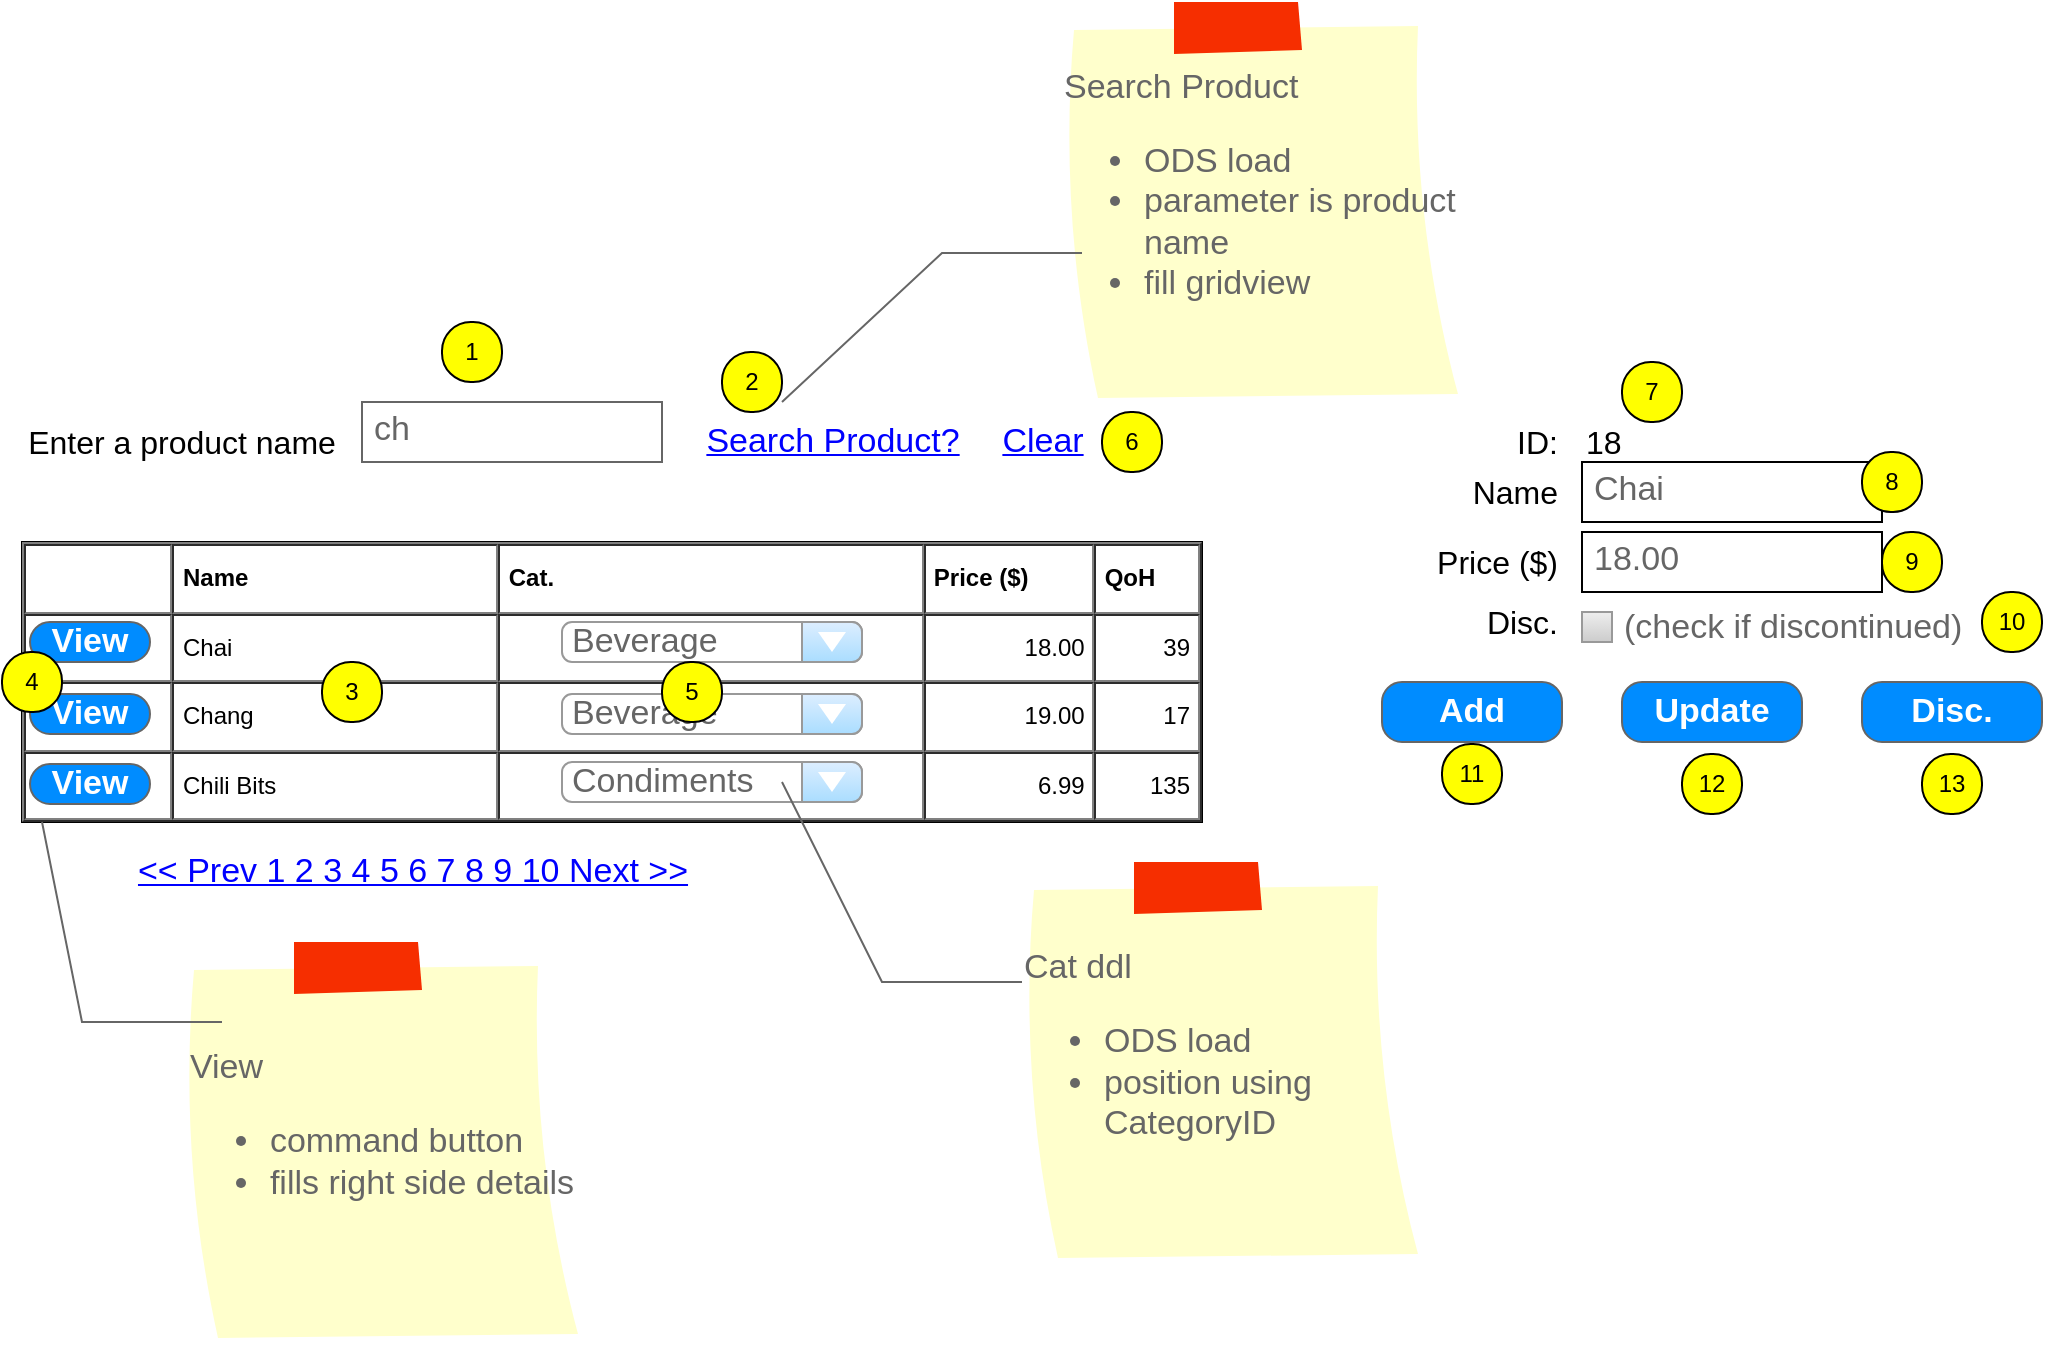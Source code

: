 <mxfile version="13.10.4" type="device"><diagram id="9nW2doq2HYHw28DDE34u" name="Page-1"><mxGraphModel dx="1296" dy="629" grid="1" gridSize="10" guides="1" tooltips="1" connect="1" arrows="1" fold="1" page="1" pageScale="1" pageWidth="1100" pageHeight="850" math="0" shadow="0"><root><mxCell id="0"/><mxCell id="1" parent="0"/><mxCell id="ayivSbijH1t3XrPKY3U2-1" value="&lt;font style=&quot;font-size: 16px&quot;&gt;Enter a product name&lt;/font&gt;" style="text;html=1;strokeColor=none;fillColor=none;align=center;verticalAlign=middle;whiteSpace=wrap;rounded=0;" vertex="1" parent="1"><mxGeometry x="20" y="240" width="160" height="20" as="geometry"/></mxCell><mxCell id="ayivSbijH1t3XrPKY3U2-3" value="ch" style="strokeWidth=1;shadow=0;dashed=0;align=center;html=1;shape=mxgraph.mockup.text.textBox;fontColor=#666666;align=left;fontSize=17;spacingLeft=4;spacingTop=-3;strokeColor=#666666;mainText=" vertex="1" parent="1"><mxGeometry x="190" y="230" width="150" height="30" as="geometry"/></mxCell><mxCell id="ayivSbijH1t3XrPKY3U2-4" value="Search Product?" style="shape=rectangle;strokeColor=none;fillColor=none;linkText=;fontSize=17;fontColor=#0000ff;fontStyle=4;html=1;align=center;" vertex="1" parent="1"><mxGeometry x="350" y="235" width="150" height="30" as="geometry"/></mxCell><mxCell id="ayivSbijH1t3XrPKY3U2-5" value="Clear" style="shape=rectangle;strokeColor=none;fillColor=none;linkText=;fontSize=17;fontColor=#0000ff;fontStyle=4;html=1;align=center;" vertex="1" parent="1"><mxGeometry x="500" y="235" width="60" height="30" as="geometry"/></mxCell><mxCell id="ayivSbijH1t3XrPKY3U2-6" value="&lt;font style=&quot;font-size: 16px&quot;&gt;ID:&lt;/font&gt;" style="text;html=1;strokeColor=none;fillColor=none;align=right;verticalAlign=middle;whiteSpace=wrap;rounded=0;" vertex="1" parent="1"><mxGeometry x="720" y="240" width="70" height="20" as="geometry"/></mxCell><mxCell id="ayivSbijH1t3XrPKY3U2-7" value="&lt;font style=&quot;font-size: 16px&quot;&gt;Name&lt;/font&gt;" style="text;html=1;strokeColor=none;fillColor=none;align=right;verticalAlign=middle;whiteSpace=wrap;rounded=0;" vertex="1" parent="1"><mxGeometry x="720" y="265" width="70" height="20" as="geometry"/></mxCell><mxCell id="ayivSbijH1t3XrPKY3U2-8" value="&lt;font style=&quot;font-size: 16px&quot;&gt;Price ($)&lt;/font&gt;&lt;span style=&quot;color: rgba(0 , 0 , 0 , 0) ; font-family: monospace ; font-size: 0px&quot;&gt;%3CmxGraphModel%3E%3Croot%3E%3CmxCell%20id%3D%220%22%2F%3E%3CmxCell%20id%3D%221%22%20parent%3D%220%22%2F%3E%3CmxCell%20id%3D%222%22%20value%3D%22%26lt%3Bfont%20style%3D%26quot%3Bfont-size%3A%2016px%26quot%3B%26gt%3BName%26lt%3B%2Ffont%26gt%3B%22%20style%3D%22text%3Bhtml%3D1%3BstrokeColor%3Dnone%3BfillColor%3Dnone%3Balign%3Dright%3BverticalAlign%3Dmiddle%3BwhiteSpace%3Dwrap%3Brounded%3D0%3B%22%20vertex%3D%221%22%20parent%3D%221%22%3E%3CmxGeometry%20x%3D%22560%22%20y%3D%2285%22%20width%3D%2270%22%20height%3D%2220%22%20as%3D%22geometry%22%2F%3E%3C%2FmxCell%3E%3C%2Froot%3E%3C%2FmxGraphModel%3E&lt;/span&gt;" style="text;html=1;strokeColor=none;fillColor=none;align=right;verticalAlign=middle;whiteSpace=wrap;rounded=0;" vertex="1" parent="1"><mxGeometry x="720" y="300" width="70" height="20" as="geometry"/></mxCell><mxCell id="ayivSbijH1t3XrPKY3U2-9" value="&lt;span style=&quot;font-size: 16px&quot;&gt;Disc.&lt;/span&gt;" style="text;html=1;strokeColor=none;fillColor=none;align=right;verticalAlign=middle;whiteSpace=wrap;rounded=0;" vertex="1" parent="1"><mxGeometry x="720" y="330" width="70" height="20" as="geometry"/></mxCell><mxCell id="ayivSbijH1t3XrPKY3U2-10" value="&lt;span style=&quot;font-size: 16px&quot;&gt;18&lt;/span&gt;" style="text;html=1;strokeColor=none;fillColor=none;align=left;verticalAlign=middle;whiteSpace=wrap;rounded=0;" vertex="1" parent="1"><mxGeometry x="800" y="240" width="70" height="20" as="geometry"/></mxCell><mxCell id="ayivSbijH1t3XrPKY3U2-13" value="(check if discontinued)" style="strokeWidth=1;shadow=0;dashed=0;align=center;html=1;shape=mxgraph.mockup.forms.rrect;rSize=0;fillColor=#eeeeee;strokeColor=#999999;gradientColor=#cccccc;align=left;spacingLeft=4;fontSize=17;fontColor=#666666;labelPosition=right;" vertex="1" parent="1"><mxGeometry x="800" y="335" width="15" height="15" as="geometry"/></mxCell><mxCell id="ayivSbijH1t3XrPKY3U2-14" value="Add" style="strokeWidth=1;shadow=0;dashed=0;align=center;html=1;shape=mxgraph.mockup.buttons.button;strokeColor=#666666;fontColor=#ffffff;mainText=;buttonStyle=round;fontSize=17;fontStyle=1;fillColor=#008cff;whiteSpace=wrap;" vertex="1" parent="1"><mxGeometry x="700" y="370" width="90" height="30" as="geometry"/></mxCell><mxCell id="ayivSbijH1t3XrPKY3U2-15" value="Update" style="strokeWidth=1;shadow=0;dashed=0;align=center;html=1;shape=mxgraph.mockup.buttons.button;strokeColor=#666666;fontColor=#ffffff;mainText=;buttonStyle=round;fontSize=17;fontStyle=1;fillColor=#008cff;whiteSpace=wrap;" vertex="1" parent="1"><mxGeometry x="820" y="370" width="90" height="30" as="geometry"/></mxCell><mxCell id="ayivSbijH1t3XrPKY3U2-16" value="Disc." style="strokeWidth=1;shadow=0;dashed=0;align=center;html=1;shape=mxgraph.mockup.buttons.button;strokeColor=#666666;fontColor=#ffffff;mainText=;buttonStyle=round;fontSize=17;fontStyle=1;fillColor=#008cff;whiteSpace=wrap;" vertex="1" parent="1"><mxGeometry x="940" y="370" width="90" height="30" as="geometry"/></mxCell><mxCell id="ayivSbijH1t3XrPKY3U2-17" value="&lt;table cellpadding=&quot;4&quot; cellspacing=&quot;0&quot; border=&quot;1&quot; style=&quot;font-size: 1em ; width: 100% ; height: 100%&quot;&gt;&lt;tbody&gt;&lt;tr&gt;&lt;th&gt;&amp;nbsp; &amp;nbsp; &amp;nbsp; &amp;nbsp; &amp;nbsp; &amp;nbsp;&amp;nbsp;&lt;/th&gt;&lt;th&gt;Name&amp;nbsp; &amp;nbsp; &amp;nbsp; &amp;nbsp; &amp;nbsp; &amp;nbsp; &amp;nbsp; &amp;nbsp; &amp;nbsp; &amp;nbsp;&amp;nbsp;&lt;/th&gt;&lt;td&gt;&lt;b&gt;Cat.&amp;nbsp; &amp;nbsp; &amp;nbsp; &amp;nbsp; &amp;nbsp; &amp;nbsp; &amp;nbsp; &amp;nbsp; &amp;nbsp; &amp;nbsp; &amp;nbsp; &amp;nbsp; &amp;nbsp; &amp;nbsp; &amp;nbsp; &amp;nbsp; &amp;nbsp;&lt;/b&gt;&lt;/td&gt;&lt;td&gt;&lt;b&gt;Price ($)&lt;/b&gt;&lt;/td&gt;&lt;td&gt;&lt;b&gt;QoH&lt;/b&gt;&lt;/td&gt;&lt;/tr&gt;&lt;tr&gt;&lt;td&gt;&amp;nbsp; &amp;nbsp; &amp;nbsp;&lt;/td&gt;&lt;td&gt;Chai&lt;/td&gt;&lt;td&gt;&lt;br&gt;&lt;/td&gt;&lt;td style=&quot;text-align: right&quot;&gt;18.00&lt;/td&gt;&lt;td style=&quot;text-align: right&quot;&gt;39&lt;/td&gt;&lt;/tr&gt;&lt;tr&gt;&lt;td&gt;&amp;nbsp;&amp;nbsp;&lt;/td&gt;&lt;td&gt;Chang&lt;/td&gt;&lt;td&gt;&lt;br&gt;&lt;/td&gt;&lt;td style=&quot;text-align: right&quot;&gt;19.00&lt;/td&gt;&lt;td style=&quot;text-align: right&quot;&gt;17&lt;/td&gt;&lt;/tr&gt;&lt;tr&gt;&lt;td&gt;&lt;br&gt;&lt;/td&gt;&lt;td&gt;Chili Bits&lt;/td&gt;&lt;td&gt;&lt;br&gt;&lt;/td&gt;&lt;td style=&quot;text-align: right&quot;&gt;6.99&lt;/td&gt;&lt;td style=&quot;text-align: right&quot;&gt;135&lt;/td&gt;&lt;/tr&gt;&lt;/tbody&gt;&lt;/table&gt; " style="verticalAlign=top;align=left;overflow=fill;fontSize=12;fontFamily=Helvetica;html=1" vertex="1" parent="1"><mxGeometry x="20" y="300" width="590" height="140" as="geometry"/></mxCell><mxCell id="ayivSbijH1t3XrPKY3U2-18" value="&lt;&lt; Prev 1 2 3 4 5 6 7 8 9 10 Next &gt;&gt;" style="strokeWidth=1;shadow=0;dashed=0;align=center;html=1;shape=mxgraph.mockup.navigation.pagination;linkText=;fontSize=17;fontColor=#0000ff;fontStyle=4;" vertex="1" parent="1"><mxGeometry x="40" y="450" width="350" height="30" as="geometry"/></mxCell><mxCell id="ayivSbijH1t3XrPKY3U2-19" value="View" style="strokeWidth=1;shadow=0;dashed=0;align=center;html=1;shape=mxgraph.mockup.buttons.button;strokeColor=#666666;fontColor=#ffffff;mainText=;buttonStyle=round;fontSize=17;fontStyle=1;fillColor=#008cff;whiteSpace=wrap;" vertex="1" parent="1"><mxGeometry x="24" y="340" width="60" height="20" as="geometry"/></mxCell><mxCell id="ayivSbijH1t3XrPKY3U2-20" value="View" style="strokeWidth=1;shadow=0;dashed=0;align=center;html=1;shape=mxgraph.mockup.buttons.button;strokeColor=#666666;fontColor=#ffffff;mainText=;buttonStyle=round;fontSize=17;fontStyle=1;fillColor=#008cff;whiteSpace=wrap;" vertex="1" parent="1"><mxGeometry x="24" y="376" width="60" height="20" as="geometry"/></mxCell><mxCell id="ayivSbijH1t3XrPKY3U2-21" value="View" style="strokeWidth=1;shadow=0;dashed=0;align=center;html=1;shape=mxgraph.mockup.buttons.button;strokeColor=#666666;fontColor=#ffffff;mainText=;buttonStyle=round;fontSize=17;fontStyle=1;fillColor=#008cff;whiteSpace=wrap;" vertex="1" parent="1"><mxGeometry x="24" y="411" width="60" height="20" as="geometry"/></mxCell><mxCell id="ayivSbijH1t3XrPKY3U2-22" value="Beverage" style="strokeWidth=1;shadow=0;dashed=0;align=center;html=1;shape=mxgraph.mockup.forms.comboBox;strokeColor=#999999;fillColor=#ddeeff;align=left;fillColor2=#aaddff;mainText=;fontColor=#666666;fontSize=17;spacingLeft=3;" vertex="1" parent="1"><mxGeometry x="290" y="340" width="150" height="20" as="geometry"/></mxCell><mxCell id="ayivSbijH1t3XrPKY3U2-23" value="Beverage" style="strokeWidth=1;shadow=0;dashed=0;align=center;html=1;shape=mxgraph.mockup.forms.comboBox;strokeColor=#999999;fillColor=#ddeeff;align=left;fillColor2=#aaddff;mainText=;fontColor=#666666;fontSize=17;spacingLeft=3;" vertex="1" parent="1"><mxGeometry x="290" y="376" width="150" height="20" as="geometry"/></mxCell><mxCell id="ayivSbijH1t3XrPKY3U2-24" value="Condiments" style="strokeWidth=1;shadow=0;dashed=0;align=center;html=1;shape=mxgraph.mockup.forms.comboBox;strokeColor=#999999;fillColor=#ddeeff;align=left;fillColor2=#aaddff;mainText=;fontColor=#666666;fontSize=17;spacingLeft=3;" vertex="1" parent="1"><mxGeometry x="290" y="410" width="150" height="20" as="geometry"/></mxCell><mxCell id="ayivSbijH1t3XrPKY3U2-25" value="&lt;div style=&quot;text-align: left&quot;&gt;&lt;span&gt;Search Product&lt;/span&gt;&lt;/div&gt;&lt;div style=&quot;text-align: left&quot;&gt;&lt;ul&gt;&lt;li&gt;&lt;span&gt;ODS load&lt;/span&gt;&lt;/li&gt;&lt;li&gt;&lt;span&gt;parameter is product name&lt;/span&gt;&lt;/li&gt;&lt;li&gt;&lt;span&gt;fill gridview&lt;/span&gt;&lt;/li&gt;&lt;/ul&gt;&lt;/div&gt;" style="strokeWidth=1;shadow=0;dashed=0;align=center;html=1;shape=mxgraph.mockup.text.stickyNote2;fontColor=#666666;mainText=;fontSize=17;whiteSpace=wrap;fillColor=#ffffcc;strokeColor=#F62E00;" vertex="1" parent="1"><mxGeometry x="540" y="30" width="200" height="200" as="geometry"/></mxCell><mxCell id="ayivSbijH1t3XrPKY3U2-26" value="&amp;nbsp;" style="strokeWidth=1;shadow=0;dashed=0;align=center;html=1;shape=mxgraph.mockup.text.callout;linkText=;textSize=17;textColor=#666666;callDir=NE;callStyle=line;fontSize=17;fontColor=#666666;align=right;verticalAlign=top;strokeColor=#666666;" vertex="1" parent="1"><mxGeometry x="400" y="130" width="150" height="100" as="geometry"/></mxCell><mxCell id="ayivSbijH1t3XrPKY3U2-27" value="&lt;div style=&quot;text-align: left&quot;&gt;&lt;span&gt;Cat ddl&lt;/span&gt;&lt;/div&gt;&lt;div style=&quot;text-align: left&quot;&gt;&lt;ul&gt;&lt;li&gt;&lt;span&gt;ODS load&lt;/span&gt;&lt;/li&gt;&lt;li&gt;&lt;span&gt;position using CategoryID&lt;/span&gt;&lt;/li&gt;&lt;/ul&gt;&lt;/div&gt;" style="strokeWidth=1;shadow=0;dashed=0;align=center;html=1;shape=mxgraph.mockup.text.stickyNote2;fontColor=#666666;mainText=;fontSize=17;whiteSpace=wrap;fillColor=#ffffcc;strokeColor=#F62E00;" vertex="1" parent="1"><mxGeometry x="520" y="460" width="200" height="200" as="geometry"/></mxCell><mxCell id="ayivSbijH1t3XrPKY3U2-28" value="" style="strokeWidth=1;shadow=0;dashed=0;align=center;html=1;shape=mxgraph.mockup.text.callout;linkText=;textSize=17;textColor=#666666;callDir=SE;callStyle=line;fontSize=17;fontColor=#666666;align=right;verticalAlign=bottom;strokeColor=#666666;" vertex="1" parent="1"><mxGeometry x="400" y="420" width="120" height="100" as="geometry"/></mxCell><mxCell id="ayivSbijH1t3XrPKY3U2-29" value="&lt;div style=&quot;text-align: left&quot;&gt;&lt;span&gt;View&lt;/span&gt;&lt;/div&gt;&lt;div style=&quot;text-align: left&quot;&gt;&lt;ul&gt;&lt;li&gt;&lt;span&gt;command button&lt;/span&gt;&lt;/li&gt;&lt;li&gt;&lt;span&gt;fills right side details&lt;/span&gt;&lt;/li&gt;&lt;/ul&gt;&lt;/div&gt;" style="strokeWidth=1;shadow=0;dashed=0;align=center;html=1;shape=mxgraph.mockup.text.stickyNote2;fontColor=#666666;mainText=;fontSize=17;whiteSpace=wrap;fillColor=#ffffcc;strokeColor=#F62E00;" vertex="1" parent="1"><mxGeometry x="100" y="500" width="200" height="200" as="geometry"/></mxCell><mxCell id="ayivSbijH1t3XrPKY3U2-30" value="" style="strokeWidth=1;shadow=0;dashed=0;align=center;html=1;shape=mxgraph.mockup.text.callout;linkText=;textSize=17;textColor=#666666;callDir=SE;callStyle=line;fontSize=17;fontColor=#666666;align=right;verticalAlign=bottom;strokeColor=#666666;" vertex="1" parent="1"><mxGeometry x="30" y="440" width="90" height="100" as="geometry"/></mxCell><mxCell id="ayivSbijH1t3XrPKY3U2-31" value="1" style="text;html=1;align=center;verticalAlign=middle;whiteSpace=wrap;rounded=1;fillColor=#FFFF00;strokeColor=#000000;arcSize=48;" vertex="1" parent="1"><mxGeometry x="230" y="190" width="30" height="30" as="geometry"/></mxCell><mxCell id="ayivSbijH1t3XrPKY3U2-32" value="2" style="text;html=1;align=center;verticalAlign=middle;whiteSpace=wrap;rounded=1;fillColor=#FFFF00;strokeColor=#000000;arcSize=48;" vertex="1" parent="1"><mxGeometry x="370" y="205" width="30" height="30" as="geometry"/></mxCell><mxCell id="ayivSbijH1t3XrPKY3U2-34" value="3&lt;span style=&quot;color: rgba(0 , 0 , 0 , 0) ; font-family: monospace ; font-size: 0px&quot;&gt;%3CmxGraphModel%3E%3Croot%3E%3CmxCell%20id%3D%220%22%2F%3E%3CmxCell%20id%3D%221%22%20parent%3D%220%22%2F%3E%3CmxCell%20id%3D%222%22%20value%3D%221%22%20style%3D%22text%3Bhtml%3D1%3Balign%3Dcenter%3BverticalAlign%3Dmiddle%3BwhiteSpace%3Dwrap%3Brounded%3D1%3BfillColor%3D%23FFFF00%3BstrokeColor%3D%23000000%3BarcSize%3D48%3B%22%20vertex%3D%221%22%20parent%3D%221%22%3E%3CmxGeometry%20x%3D%22230%22%20y%3D%22190%22%20width%3D%2230%22%20height%3D%2230%22%20as%3D%22geometry%22%2F%3E%3C%2FmxCell%3E%3C%2Froot%3E%3C%2FmxGraphModel%3E&lt;/span&gt;" style="text;html=1;align=center;verticalAlign=middle;whiteSpace=wrap;rounded=1;fillColor=#FFFF00;strokeColor=#000000;arcSize=48;" vertex="1" parent="1"><mxGeometry x="170" y="360" width="30" height="30" as="geometry"/></mxCell><mxCell id="ayivSbijH1t3XrPKY3U2-35" value="4" style="text;html=1;align=center;verticalAlign=middle;whiteSpace=wrap;rounded=1;fillColor=#FFFF00;strokeColor=#000000;arcSize=48;" vertex="1" parent="1"><mxGeometry x="10" y="355" width="30" height="30" as="geometry"/></mxCell><mxCell id="ayivSbijH1t3XrPKY3U2-36" value="5" style="text;html=1;align=center;verticalAlign=middle;whiteSpace=wrap;rounded=1;fillColor=#FFFF00;strokeColor=#000000;arcSize=48;" vertex="1" parent="1"><mxGeometry x="340" y="360" width="30" height="30" as="geometry"/></mxCell><mxCell id="ayivSbijH1t3XrPKY3U2-37" value="6" style="text;html=1;align=center;verticalAlign=middle;whiteSpace=wrap;rounded=1;fillColor=#FFFF00;strokeColor=#000000;arcSize=48;" vertex="1" parent="1"><mxGeometry x="560" y="235" width="30" height="30" as="geometry"/></mxCell><mxCell id="ayivSbijH1t3XrPKY3U2-38" value="7" style="text;html=1;align=center;verticalAlign=middle;whiteSpace=wrap;rounded=1;fillColor=#FFFF00;strokeColor=#000000;arcSize=48;" vertex="1" parent="1"><mxGeometry x="820" y="210" width="30" height="30" as="geometry"/></mxCell><mxCell id="ayivSbijH1t3XrPKY3U2-39" value="Chai" style="strokeWidth=1;shadow=0;dashed=0;align=center;html=1;shape=mxgraph.mockup.text.textBox;fontColor=#666666;align=left;fontSize=17;spacingLeft=4;spacingTop=-3;mainText=;rounded=1;fillColor=none;" vertex="1" parent="1"><mxGeometry x="800" y="260" width="150" height="30" as="geometry"/></mxCell><mxCell id="ayivSbijH1t3XrPKY3U2-40" value="18.00" style="strokeWidth=1;shadow=0;dashed=0;align=center;html=1;shape=mxgraph.mockup.text.textBox;fontColor=#666666;align=left;fontSize=17;spacingLeft=4;spacingTop=-3;mainText=;rounded=1;fillColor=none;" vertex="1" parent="1"><mxGeometry x="800" y="295" width="150" height="30" as="geometry"/></mxCell><mxCell id="ayivSbijH1t3XrPKY3U2-41" value="8" style="text;html=1;align=center;verticalAlign=middle;whiteSpace=wrap;rounded=1;fillColor=#FFFF00;strokeColor=#000000;arcSize=48;" vertex="1" parent="1"><mxGeometry x="940" y="255" width="30" height="30" as="geometry"/></mxCell><mxCell id="ayivSbijH1t3XrPKY3U2-42" value="9" style="text;html=1;align=center;verticalAlign=middle;whiteSpace=wrap;rounded=1;fillColor=#FFFF00;strokeColor=#000000;arcSize=48;" vertex="1" parent="1"><mxGeometry x="950" y="295" width="30" height="30" as="geometry"/></mxCell><mxCell id="ayivSbijH1t3XrPKY3U2-43" value="10" style="text;html=1;align=center;verticalAlign=middle;whiteSpace=wrap;rounded=1;fillColor=#FFFF00;strokeColor=#000000;arcSize=48;" vertex="1" parent="1"><mxGeometry x="1000" y="325" width="30" height="30" as="geometry"/></mxCell><mxCell id="ayivSbijH1t3XrPKY3U2-44" value="11" style="text;html=1;align=center;verticalAlign=middle;whiteSpace=wrap;rounded=1;fillColor=#FFFF00;strokeColor=#000000;arcSize=48;" vertex="1" parent="1"><mxGeometry x="730" y="401" width="30" height="30" as="geometry"/></mxCell><mxCell id="ayivSbijH1t3XrPKY3U2-45" value="12" style="text;html=1;align=center;verticalAlign=middle;whiteSpace=wrap;rounded=1;fillColor=#FFFF00;strokeColor=#000000;arcSize=48;" vertex="1" parent="1"><mxGeometry x="850" y="406" width="30" height="30" as="geometry"/></mxCell><mxCell id="ayivSbijH1t3XrPKY3U2-46" value="13" style="text;html=1;align=center;verticalAlign=middle;whiteSpace=wrap;rounded=1;fillColor=#FFFF00;strokeColor=#000000;arcSize=48;" vertex="1" parent="1"><mxGeometry x="970" y="406" width="30" height="30" as="geometry"/></mxCell></root></mxGraphModel></diagram></mxfile>